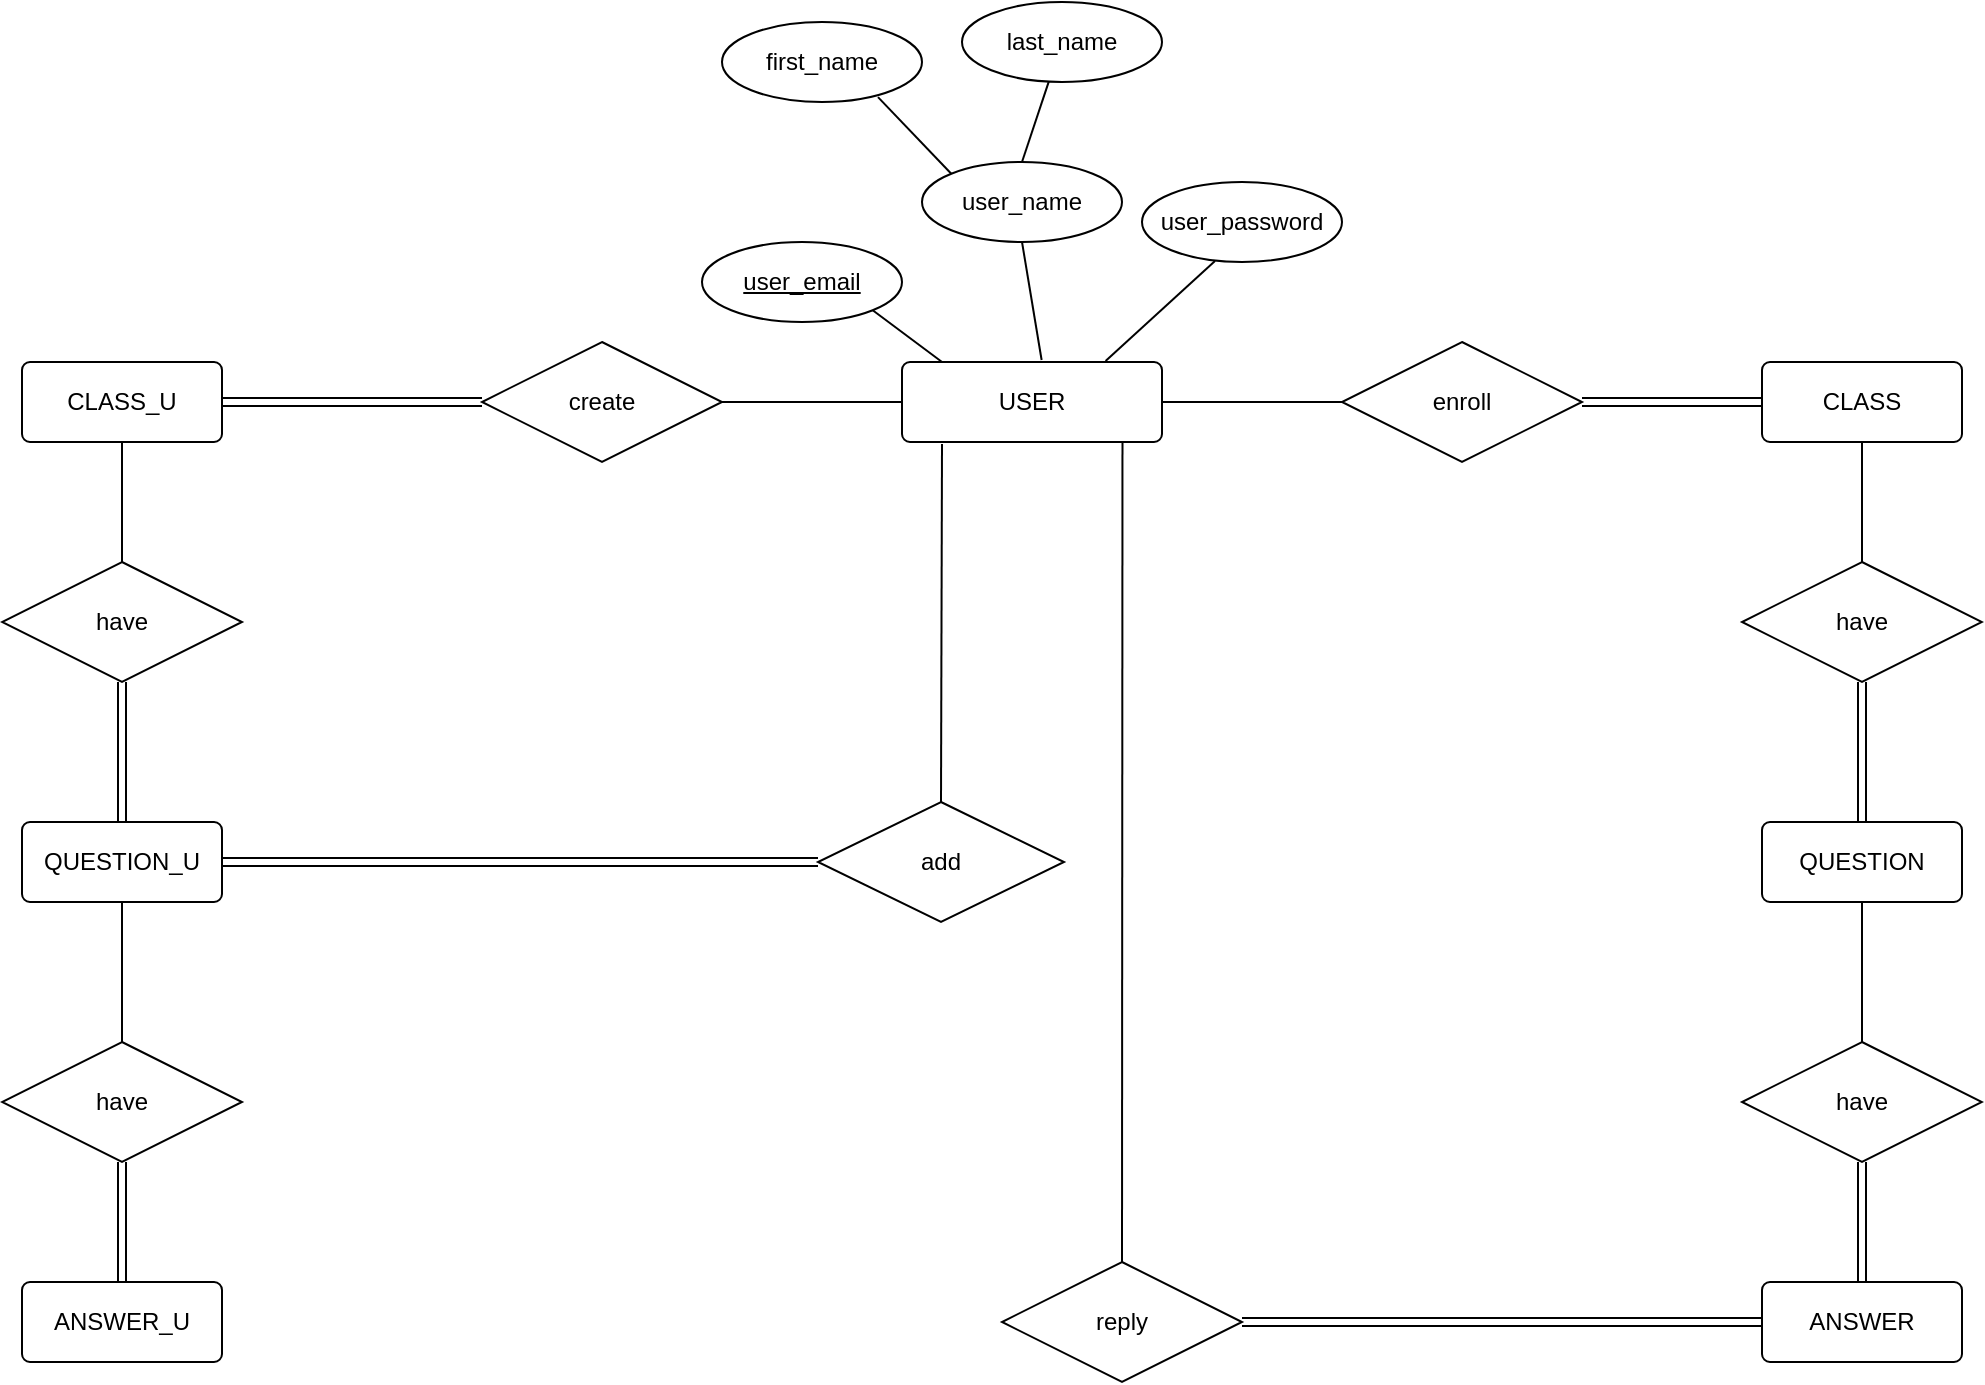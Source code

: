 <mxfile version="14.6.12" type="github">
  <diagram id="R2lEEEUBdFMjLlhIrx00" name="Page-1">
    <mxGraphModel dx="1840" dy="746" grid="1" gridSize="10" guides="1" tooltips="1" connect="1" arrows="1" fold="1" page="0" pageScale="1" pageWidth="850" pageHeight="1100" math="0" shadow="0" extFonts="Permanent Marker^https://fonts.googleapis.com/css?family=Permanent+Marker">
      <root>
        <mxCell id="0" />
        <mxCell id="1" parent="0" />
        <mxCell id="IVEwMj53d4A4saREuFa4-1" value="USER" style="rounded=1;arcSize=10;whiteSpace=wrap;html=1;align=center;" vertex="1" parent="1">
          <mxGeometry x="190" y="360" width="130" height="40" as="geometry" />
        </mxCell>
        <mxCell id="IVEwMj53d4A4saREuFa4-2" value="CLASS" style="rounded=1;arcSize=10;whiteSpace=wrap;html=1;align=center;" vertex="1" parent="1">
          <mxGeometry x="620" y="360" width="100" height="40" as="geometry" />
        </mxCell>
        <mxCell id="IVEwMj53d4A4saREuFa4-3" value="CLASS_U" style="rounded=1;arcSize=10;whiteSpace=wrap;html=1;align=center;" vertex="1" parent="1">
          <mxGeometry x="-250" y="360" width="100" height="40" as="geometry" />
        </mxCell>
        <mxCell id="IVEwMj53d4A4saREuFa4-4" value="QUESTION_U" style="rounded=1;arcSize=10;whiteSpace=wrap;html=1;align=center;" vertex="1" parent="1">
          <mxGeometry x="-250" y="590" width="100" height="40" as="geometry" />
        </mxCell>
        <mxCell id="IVEwMj53d4A4saREuFa4-7" value="ANSWER_U" style="rounded=1;arcSize=10;whiteSpace=wrap;html=1;align=center;" vertex="1" parent="1">
          <mxGeometry x="-250" y="820" width="100" height="40" as="geometry" />
        </mxCell>
        <mxCell id="IVEwMj53d4A4saREuFa4-9" value="ANSWER" style="rounded=1;arcSize=10;whiteSpace=wrap;html=1;align=center;" vertex="1" parent="1">
          <mxGeometry x="620" y="820" width="100" height="40" as="geometry" />
        </mxCell>
        <mxCell id="IVEwMj53d4A4saREuFa4-10" value="QUESTION" style="rounded=1;arcSize=10;whiteSpace=wrap;html=1;align=center;" vertex="1" parent="1">
          <mxGeometry x="620" y="590" width="100" height="40" as="geometry" />
        </mxCell>
        <mxCell id="IVEwMj53d4A4saREuFa4-11" value="add" style="shape=rhombus;perimeter=rhombusPerimeter;whiteSpace=wrap;html=1;align=center;" vertex="1" parent="1">
          <mxGeometry x="148" y="580" width="123" height="60" as="geometry" />
        </mxCell>
        <mxCell id="IVEwMj53d4A4saREuFa4-12" value="enroll" style="shape=rhombus;perimeter=rhombusPerimeter;whiteSpace=wrap;html=1;align=center;" vertex="1" parent="1">
          <mxGeometry x="410" y="350" width="120" height="60" as="geometry" />
        </mxCell>
        <mxCell id="IVEwMj53d4A4saREuFa4-13" value="have" style="shape=rhombus;perimeter=rhombusPerimeter;whiteSpace=wrap;html=1;align=center;" vertex="1" parent="1">
          <mxGeometry x="-260" y="700" width="120" height="60" as="geometry" />
        </mxCell>
        <mxCell id="IVEwMj53d4A4saREuFa4-14" value="have" style="shape=rhombus;perimeter=rhombusPerimeter;whiteSpace=wrap;html=1;align=center;" vertex="1" parent="1">
          <mxGeometry x="610" y="460" width="120" height="60" as="geometry" />
        </mxCell>
        <mxCell id="IVEwMj53d4A4saREuFa4-15" value="have" style="shape=rhombus;perimeter=rhombusPerimeter;whiteSpace=wrap;html=1;align=center;" vertex="1" parent="1">
          <mxGeometry x="-260" y="460" width="120" height="60" as="geometry" />
        </mxCell>
        <mxCell id="IVEwMj53d4A4saREuFa4-16" value="have" style="shape=rhombus;perimeter=rhombusPerimeter;whiteSpace=wrap;html=1;align=center;" vertex="1" parent="1">
          <mxGeometry x="610" y="700" width="120" height="60" as="geometry" />
        </mxCell>
        <mxCell id="IVEwMj53d4A4saREuFa4-17" value="create" style="shape=rhombus;perimeter=rhombusPerimeter;whiteSpace=wrap;html=1;align=center;" vertex="1" parent="1">
          <mxGeometry x="-20" y="350" width="120" height="60" as="geometry" />
        </mxCell>
        <mxCell id="IVEwMj53d4A4saREuFa4-18" value="reply" style="shape=rhombus;perimeter=rhombusPerimeter;whiteSpace=wrap;html=1;align=center;" vertex="1" parent="1">
          <mxGeometry x="240" y="810" width="120" height="60" as="geometry" />
        </mxCell>
        <mxCell id="IVEwMj53d4A4saREuFa4-20" value="" style="endArrow=none;html=1;rounded=0;entryX=0;entryY=0.5;entryDx=0;entryDy=0;exitX=1;exitY=0.5;exitDx=0;exitDy=0;" edge="1" parent="1" source="IVEwMj53d4A4saREuFa4-17" target="IVEwMj53d4A4saREuFa4-1">
          <mxGeometry relative="1" as="geometry">
            <mxPoint x="50" y="450" as="sourcePoint" />
            <mxPoint x="210" y="450" as="targetPoint" />
          </mxGeometry>
        </mxCell>
        <mxCell id="IVEwMj53d4A4saREuFa4-21" value="" style="endArrow=none;html=1;rounded=0;entryX=0;entryY=0.5;entryDx=0;entryDy=0;exitX=1;exitY=0.5;exitDx=0;exitDy=0;shape=link;" edge="1" parent="1" source="IVEwMj53d4A4saREuFa4-12" target="IVEwMj53d4A4saREuFa4-2">
          <mxGeometry relative="1" as="geometry">
            <mxPoint x="480" y="440" as="sourcePoint" />
            <mxPoint x="580" y="440" as="targetPoint" />
          </mxGeometry>
        </mxCell>
        <mxCell id="IVEwMj53d4A4saREuFa4-22" value="" style="endArrow=none;html=1;rounded=0;entryX=0.5;entryY=0;entryDx=0;entryDy=0;exitX=0.5;exitY=1;exitDx=0;exitDy=0;" edge="1" parent="1" source="IVEwMj53d4A4saREuFa4-3" target="IVEwMj53d4A4saREuFa4-15">
          <mxGeometry relative="1" as="geometry">
            <mxPoint x="-220" y="430" as="sourcePoint" />
            <mxPoint x="-120" y="430" as="targetPoint" />
          </mxGeometry>
        </mxCell>
        <mxCell id="IVEwMj53d4A4saREuFa4-23" value="" style="endArrow=none;html=1;rounded=0;entryX=0.5;entryY=0;entryDx=0;entryDy=0;exitX=0.5;exitY=1;exitDx=0;exitDy=0;shape=link;" edge="1" parent="1" source="IVEwMj53d4A4saREuFa4-15" target="IVEwMj53d4A4saREuFa4-4">
          <mxGeometry relative="1" as="geometry">
            <mxPoint x="-190" y="530" as="sourcePoint" />
            <mxPoint x="-90" y="530" as="targetPoint" />
          </mxGeometry>
        </mxCell>
        <mxCell id="IVEwMj53d4A4saREuFa4-24" value="" style="endArrow=none;html=1;rounded=0;entryX=0;entryY=0.5;entryDx=0;entryDy=0;exitX=1;exitY=0.5;exitDx=0;exitDy=0;shape=link;" edge="1" parent="1" source="IVEwMj53d4A4saREuFa4-3" target="IVEwMj53d4A4saREuFa4-17">
          <mxGeometry relative="1" as="geometry">
            <mxPoint x="-140" y="380" as="sourcePoint" />
            <mxPoint x="-30" y="379.5" as="targetPoint" />
          </mxGeometry>
        </mxCell>
        <mxCell id="IVEwMj53d4A4saREuFa4-25" value="" style="endArrow=none;html=1;rounded=0;entryX=0;entryY=0.5;entryDx=0;entryDy=0;exitX=1;exitY=0.5;exitDx=0;exitDy=0;" edge="1" parent="1" source="IVEwMj53d4A4saREuFa4-1" target="IVEwMj53d4A4saREuFa4-12">
          <mxGeometry relative="1" as="geometry">
            <mxPoint x="310" y="390" as="sourcePoint" />
            <mxPoint x="410" y="390" as="targetPoint" />
          </mxGeometry>
        </mxCell>
        <mxCell id="IVEwMj53d4A4saREuFa4-26" value="" style="endArrow=none;html=1;rounded=0;entryX=0.5;entryY=1;entryDx=0;entryDy=0;exitX=0.5;exitY=0;exitDx=0;exitDy=0;" edge="1" parent="1" source="IVEwMj53d4A4saREuFa4-14" target="IVEwMj53d4A4saREuFa4-2">
          <mxGeometry relative="1" as="geometry">
            <mxPoint x="550" y="420" as="sourcePoint" />
            <mxPoint x="640" y="420" as="targetPoint" />
          </mxGeometry>
        </mxCell>
        <mxCell id="IVEwMj53d4A4saREuFa4-27" value="" style="endArrow=none;html=1;rounded=0;entryX=0.5;entryY=1;entryDx=0;entryDy=0;exitX=0.5;exitY=0;exitDx=0;exitDy=0;shape=link;" edge="1" parent="1" source="IVEwMj53d4A4saREuFa4-10" target="IVEwMj53d4A4saREuFa4-14">
          <mxGeometry relative="1" as="geometry">
            <mxPoint x="570" y="550" as="sourcePoint" />
            <mxPoint x="660" y="550" as="targetPoint" />
          </mxGeometry>
        </mxCell>
        <mxCell id="IVEwMj53d4A4saREuFa4-28" value="" style="endArrow=none;html=1;rounded=0;entryX=0.5;entryY=1;entryDx=0;entryDy=0;exitX=0.5;exitY=0;exitDx=0;exitDy=0;" edge="1" parent="1" source="IVEwMj53d4A4saREuFa4-16" target="IVEwMj53d4A4saREuFa4-10">
          <mxGeometry relative="1" as="geometry">
            <mxPoint x="550" y="649.5" as="sourcePoint" />
            <mxPoint x="640" y="649.5" as="targetPoint" />
          </mxGeometry>
        </mxCell>
        <mxCell id="IVEwMj53d4A4saREuFa4-29" value="" style="endArrow=none;html=1;rounded=0;entryX=0.5;entryY=0;entryDx=0;entryDy=0;exitX=0.5;exitY=1;exitDx=0;exitDy=0;" edge="1" parent="1" source="IVEwMj53d4A4saREuFa4-4" target="IVEwMj53d4A4saREuFa4-13">
          <mxGeometry relative="1" as="geometry">
            <mxPoint x="-190" y="660" as="sourcePoint" />
            <mxPoint x="-100" y="660" as="targetPoint" />
          </mxGeometry>
        </mxCell>
        <mxCell id="IVEwMj53d4A4saREuFa4-30" value="" style="endArrow=none;html=1;rounded=0;entryX=0.5;entryY=0;entryDx=0;entryDy=0;" edge="1" parent="1" target="IVEwMj53d4A4saREuFa4-11">
          <mxGeometry relative="1" as="geometry">
            <mxPoint x="210" y="401" as="sourcePoint" />
            <mxPoint x="320" y="510" as="targetPoint" />
          </mxGeometry>
        </mxCell>
        <mxCell id="IVEwMj53d4A4saREuFa4-31" value="" style="endArrow=none;html=1;rounded=0;entryX=0.5;entryY=0;entryDx=0;entryDy=0;exitX=0.5;exitY=1;exitDx=0;exitDy=0;shape=link;" edge="1" parent="1" source="IVEwMj53d4A4saREuFa4-13" target="IVEwMj53d4A4saREuFa4-7">
          <mxGeometry relative="1" as="geometry">
            <mxPoint x="-100" y="790" as="sourcePoint" />
            <mxPoint x="-10" y="790" as="targetPoint" />
          </mxGeometry>
        </mxCell>
        <mxCell id="IVEwMj53d4A4saREuFa4-32" value="" style="endArrow=none;html=1;rounded=0;entryX=0;entryY=0.5;entryDx=0;entryDy=0;exitX=1;exitY=0.5;exitDx=0;exitDy=0;shape=link;" edge="1" parent="1" source="IVEwMj53d4A4saREuFa4-4" target="IVEwMj53d4A4saREuFa4-11">
          <mxGeometry relative="1" as="geometry">
            <mxPoint x="-60" y="609" as="sourcePoint" />
            <mxPoint x="30" y="609" as="targetPoint" />
          </mxGeometry>
        </mxCell>
        <mxCell id="IVEwMj53d4A4saREuFa4-33" value="" style="endArrow=none;html=1;rounded=0;entryX=0.5;entryY=1;entryDx=0;entryDy=0;exitX=0.5;exitY=0;exitDx=0;exitDy=0;shape=link;" edge="1" parent="1" source="IVEwMj53d4A4saREuFa4-9" target="IVEwMj53d4A4saREuFa4-16">
          <mxGeometry relative="1" as="geometry">
            <mxPoint x="500" y="720" as="sourcePoint" />
            <mxPoint x="590" y="720" as="targetPoint" />
          </mxGeometry>
        </mxCell>
        <mxCell id="IVEwMj53d4A4saREuFa4-34" value="" style="endArrow=none;html=1;rounded=0;exitX=0.848;exitY=1.01;exitDx=0;exitDy=0;jumpStyle=none;exitPerimeter=0;entryX=0.5;entryY=0;entryDx=0;entryDy=0;" edge="1" parent="1" source="IVEwMj53d4A4saREuFa4-1" target="IVEwMj53d4A4saREuFa4-18">
          <mxGeometry relative="1" as="geometry">
            <mxPoint x="260" y="480" as="sourcePoint" />
            <mxPoint x="300" y="760" as="targetPoint" />
          </mxGeometry>
        </mxCell>
        <mxCell id="IVEwMj53d4A4saREuFa4-36" value="" style="endArrow=none;html=1;rounded=0;entryX=0;entryY=0.5;entryDx=0;entryDy=0;exitX=1;exitY=0.5;exitDx=0;exitDy=0;shape=link;" edge="1" parent="1" source="IVEwMj53d4A4saREuFa4-18" target="IVEwMj53d4A4saREuFa4-9">
          <mxGeometry relative="1" as="geometry">
            <mxPoint x="430" y="850" as="sourcePoint" />
            <mxPoint x="590" y="850" as="targetPoint" />
          </mxGeometry>
        </mxCell>
        <mxCell id="IVEwMj53d4A4saREuFa4-37" value="&lt;div&gt;user_email&lt;/div&gt;" style="ellipse;whiteSpace=wrap;html=1;align=center;fontStyle=4;" vertex="1" parent="1">
          <mxGeometry x="90" y="300" width="100" height="40" as="geometry" />
        </mxCell>
        <mxCell id="IVEwMj53d4A4saREuFa4-38" value="user_name" style="ellipse;whiteSpace=wrap;html=1;align=center;" vertex="1" parent="1">
          <mxGeometry x="200" y="260" width="100" height="40" as="geometry" />
        </mxCell>
        <mxCell id="IVEwMj53d4A4saREuFa4-39" value="user_password" style="ellipse;whiteSpace=wrap;html=1;align=center;" vertex="1" parent="1">
          <mxGeometry x="310" y="270" width="100" height="40" as="geometry" />
        </mxCell>
        <mxCell id="IVEwMj53d4A4saREuFa4-40" value="first_name" style="ellipse;whiteSpace=wrap;html=1;align=center;" vertex="1" parent="1">
          <mxGeometry x="100" y="190" width="100" height="40" as="geometry" />
        </mxCell>
        <mxCell id="IVEwMj53d4A4saREuFa4-41" value="last_name" style="ellipse;whiteSpace=wrap;html=1;align=center;" vertex="1" parent="1">
          <mxGeometry x="220" y="180" width="100" height="40" as="geometry" />
        </mxCell>
        <mxCell id="IVEwMj53d4A4saREuFa4-43" value="" style="endArrow=none;html=1;entryX=0.5;entryY=1;entryDx=0;entryDy=0;exitX=0.537;exitY=-0.025;exitDx=0;exitDy=0;exitPerimeter=0;" edge="1" parent="1" source="IVEwMj53d4A4saREuFa4-1" target="IVEwMj53d4A4saREuFa4-38">
          <mxGeometry width="50" height="50" relative="1" as="geometry">
            <mxPoint x="230" y="360" as="sourcePoint" />
            <mxPoint x="280" y="310" as="targetPoint" />
          </mxGeometry>
        </mxCell>
        <mxCell id="IVEwMj53d4A4saREuFa4-44" value="" style="endArrow=none;html=1;entryX=0.365;entryY=0.987;entryDx=0;entryDy=0;exitX=0.783;exitY=-0.013;exitDx=0;exitDy=0;exitPerimeter=0;entryPerimeter=0;" edge="1" parent="1" source="IVEwMj53d4A4saREuFa4-1" target="IVEwMj53d4A4saREuFa4-39">
          <mxGeometry width="50" height="50" relative="1" as="geometry">
            <mxPoint x="339.81" y="389.0" as="sourcePoint" />
            <mxPoint x="320" y="320" as="targetPoint" />
          </mxGeometry>
        </mxCell>
        <mxCell id="IVEwMj53d4A4saREuFa4-45" value="" style="endArrow=none;html=1;entryX=0.78;entryY=0.939;entryDx=0;entryDy=0;exitX=0;exitY=0;exitDx=0;exitDy=0;entryPerimeter=0;" edge="1" parent="1" source="IVEwMj53d4A4saREuFa4-38" target="IVEwMj53d4A4saREuFa4-40">
          <mxGeometry width="50" height="50" relative="1" as="geometry">
            <mxPoint x="167.81" y="329.0" as="sourcePoint" />
            <mxPoint x="148" y="260" as="targetPoint" />
          </mxGeometry>
        </mxCell>
        <mxCell id="IVEwMj53d4A4saREuFa4-46" value="" style="endArrow=none;html=1;exitX=0.5;exitY=0;exitDx=0;exitDy=0;" edge="1" parent="1" source="IVEwMj53d4A4saREuFa4-38" target="IVEwMj53d4A4saREuFa4-41">
          <mxGeometry width="50" height="50" relative="1" as="geometry">
            <mxPoint x="419.81" y="260.0" as="sourcePoint" />
            <mxPoint x="400" y="191" as="targetPoint" />
          </mxGeometry>
        </mxCell>
        <mxCell id="IVEwMj53d4A4saREuFa4-47" value="" style="endArrow=none;html=1;entryX=1;entryY=1;entryDx=0;entryDy=0;exitX=0.154;exitY=0;exitDx=0;exitDy=0;exitPerimeter=0;" edge="1" parent="1" source="IVEwMj53d4A4saREuFa4-1" target="IVEwMj53d4A4saREuFa4-37">
          <mxGeometry width="50" height="50" relative="1" as="geometry">
            <mxPoint x="240.0" y="409.0" as="sourcePoint" />
            <mxPoint x="220.19" y="340" as="targetPoint" />
          </mxGeometry>
        </mxCell>
      </root>
    </mxGraphModel>
  </diagram>
</mxfile>
